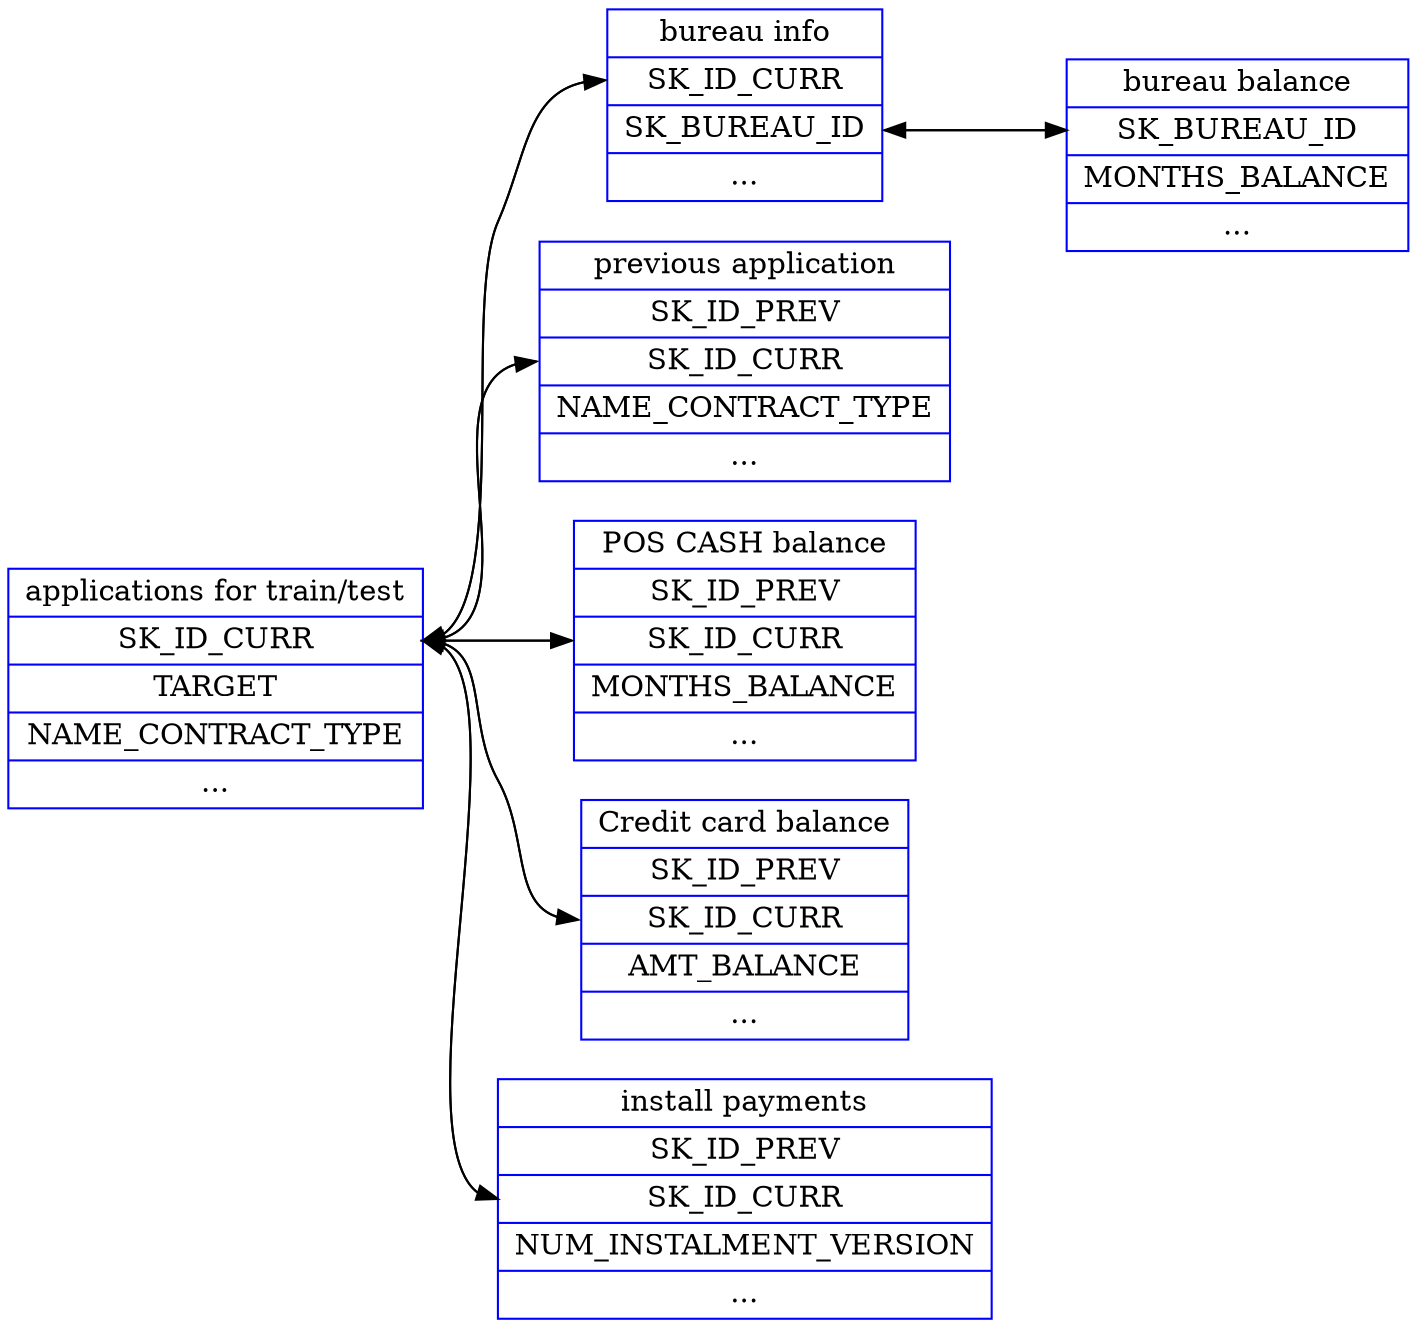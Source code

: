 digraph structs {
    node [shape=record];

    apptrain [color = blue,label="<f1> applications for train/test|<f2> SK_ID_CURR| <f3> TARGET| <F4> NAME_CONTRACT_TYPE| ..."];
    bureau [color = blue,label="<f1> bureau info|<f2> SK_ID_CURR | <f3> SK_BUREAU_ID|..."];
    bbalance [color = blue,label="<f1> bureau balance|<f2> SK_BUREAU_ID | <f3> MONTHS_BALANCE|..."];
    preapp [color = blue,label="<f1> previous application|<f2> SK_ID_PREV | <f3> SK_ID_CURR|<f4> NAME_CONTRACT_TYPE| ..."];
    pcbalance [color = blue,label="<f1> POS CASH balance|<f2> SK_ID_PREV | <f3> SK_ID_CURR| <f4>MONTHS_BALANCE |..."];
    ccbalance [color = blue,label="<f1> Credit card balance|<f2> SK_ID_PREV | <f3> SK_ID_CURR| <f4>AMT_BALANCE |..."];
    inspayments [color = blue,label="<f1> install payments|<f2> SK_ID_PREV | <f3> SK_ID_CURR| <f4>NUM_INSTALMENT_VERSION |..."];
    
    apptrain:f2 -> bureau:f2;
    bureau:f2 -> apptrain:f2;
    
    bureau:f3 ->bbalance:f2;
    bbalance:f2 ->bureau:f3;

    apptrain:f2 ->preapp:f3;
    preapp:f3 ->apptrain:f2;
    
    apptrain:f2 ->pcbalance:f3;
    pcbalance:f3 ->apptrain:f2;

    apptrain:f2->ccbalance:f3;
    ccbalance:f3->apptrain:f2;
    
    apptrain:f2->inspayments:f3;
    inspayments:f3->apptrain:f2;
        
    rankdir=LR;
}
